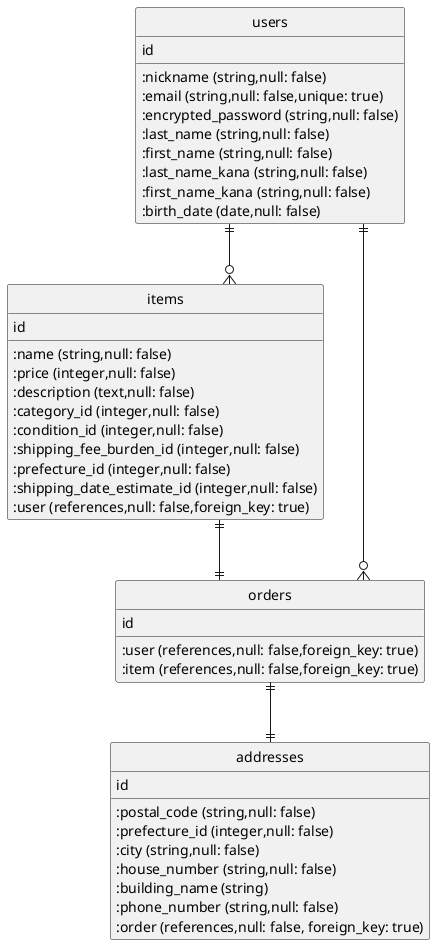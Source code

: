 @startuml
hide circle
skinparam linetype ortho

' ユーザー管理機能
' 商品出品機能
' 商品購入機能

entity "users" as users {
  id
  :nickname (string,null: false)
  :email (string,null: false,unique: true)
  :encrypted_password (string,null: false)
  :last_name (string,null: false)
  :first_name (string,null: false)
  :last_name_kana (string,null: false)
  :first_name_kana (string,null: false)
  :birth_date (date,null: false)
}

entity "items" as items {
  id
  :name (string,null: false)
  :price (integer,null: false)
  :description (text,null: false)
  :category_id (integer,null: false)
  :condition_id (integer,null: false)
  :shipping_fee_burden_id (integer,null: false)
  :prefecture_id (integer,null: false)
  :shipping_date_estimate_id (integer,null: false)
  :user (references,null: false,foreign_key: true)
}

entity "orders" as orders {
  id
  :user (references,null: false,foreign_key: true)
  :item (references,null: false,foreign_key: true)
}

entity "addresses" as addresses {
  id
  :postal_code (string,null: false)
  :prefecture_id (integer,null: false)
  :city (string,null: false)
  :house_number (string,null: false)
  :building_name (string)
  :phone_number (string,null: false)
  :order (references,null: false, foreign_key: true)
}

users ||--o{ items
users ||--o{ orders
items ||--|| orders
orders ||--|| addresses

@enduml